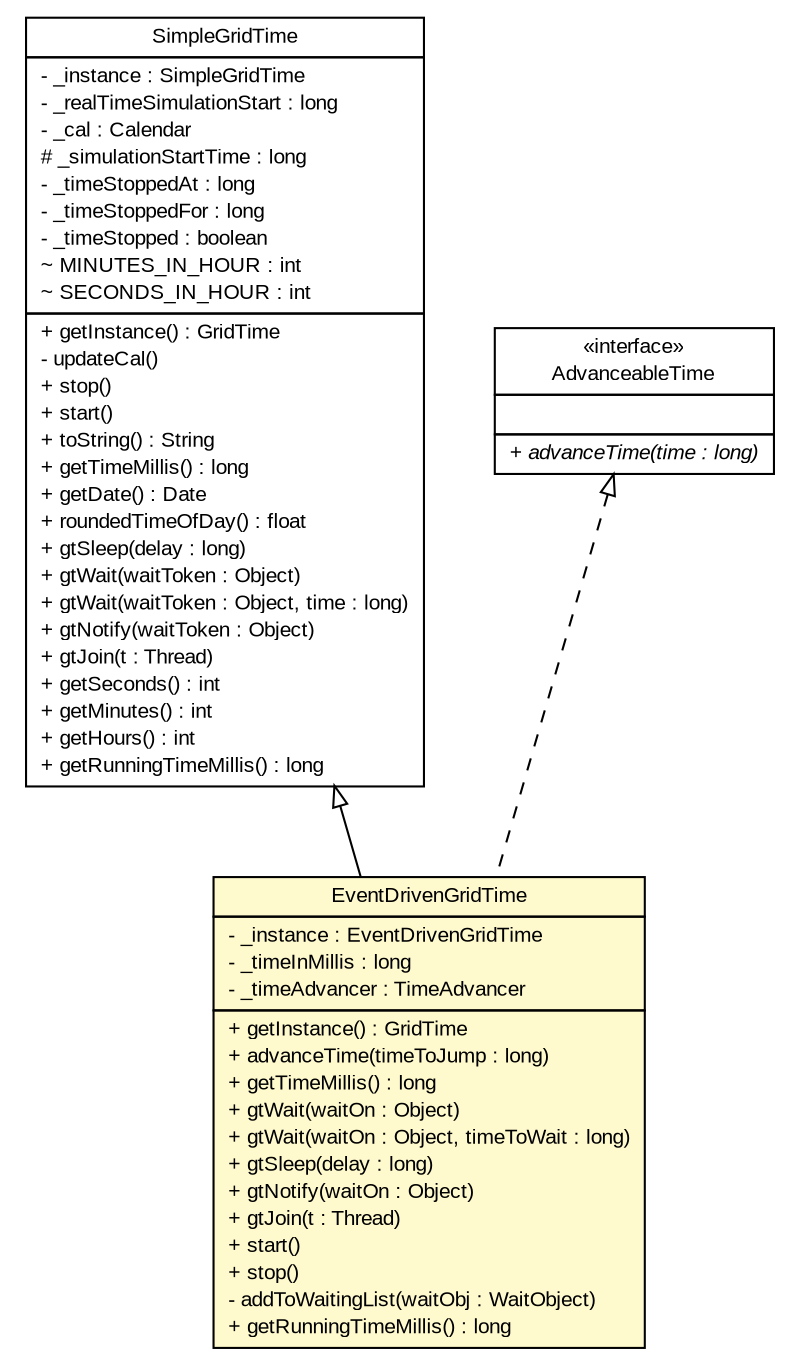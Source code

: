 #!/usr/local/bin/dot
#
# Class diagram 
# Generated by UMLGraph version R5_7_2-3-gee82a7 (http://www.umlgraph.org/)
#

digraph G {
	edge [fontname="arial",fontsize=10,labelfontname="arial",labelfontsize=10];
	node [fontname="arial",fontsize=10,shape=plaintext];
	nodesep=0.25;
	ranksep=0.5;
	// org.edg.data.replication.optorsim.time.SimpleGridTime
	c4377 [label=<<table title="org.edg.data.replication.optorsim.time.SimpleGridTime" border="0" cellborder="1" cellspacing="0" cellpadding="2" port="p" href="./SimpleGridTime.html">
		<tr><td><table border="0" cellspacing="0" cellpadding="1">
<tr><td align="center" balign="center"> SimpleGridTime </td></tr>
		</table></td></tr>
		<tr><td><table border="0" cellspacing="0" cellpadding="1">
<tr><td align="left" balign="left"> - _instance : SimpleGridTime </td></tr>
<tr><td align="left" balign="left"> - _realTimeSimulationStart : long </td></tr>
<tr><td align="left" balign="left"> - _cal : Calendar </td></tr>
<tr><td align="left" balign="left"> # _simulationStartTime : long </td></tr>
<tr><td align="left" balign="left"> - _timeStoppedAt : long </td></tr>
<tr><td align="left" balign="left"> - _timeStoppedFor : long </td></tr>
<tr><td align="left" balign="left"> - _timeStopped : boolean </td></tr>
<tr><td align="left" balign="left"> ~ MINUTES_IN_HOUR : int </td></tr>
<tr><td align="left" balign="left"> ~ SECONDS_IN_HOUR : int </td></tr>
		</table></td></tr>
		<tr><td><table border="0" cellspacing="0" cellpadding="1">
<tr><td align="left" balign="left"> + getInstance() : GridTime </td></tr>
<tr><td align="left" balign="left"> - updateCal() </td></tr>
<tr><td align="left" balign="left"> + stop() </td></tr>
<tr><td align="left" balign="left"> + start() </td></tr>
<tr><td align="left" balign="left"> + toString() : String </td></tr>
<tr><td align="left" balign="left"> + getTimeMillis() : long </td></tr>
<tr><td align="left" balign="left"> + getDate() : Date </td></tr>
<tr><td align="left" balign="left"> + roundedTimeOfDay() : float </td></tr>
<tr><td align="left" balign="left"> + gtSleep(delay : long) </td></tr>
<tr><td align="left" balign="left"> + gtWait(waitToken : Object) </td></tr>
<tr><td align="left" balign="left"> + gtWait(waitToken : Object, time : long) </td></tr>
<tr><td align="left" balign="left"> + gtNotify(waitToken : Object) </td></tr>
<tr><td align="left" balign="left"> + gtJoin(t : Thread) </td></tr>
<tr><td align="left" balign="left"> + getSeconds() : int </td></tr>
<tr><td align="left" balign="left"> + getMinutes() : int </td></tr>
<tr><td align="left" balign="left"> + getHours() : int </td></tr>
<tr><td align="left" balign="left"> + getRunningTimeMillis() : long </td></tr>
		</table></td></tr>
		</table>>, URL="./SimpleGridTime.html", fontname="arial", fontcolor="black", fontsize=10.0];
	// org.edg.data.replication.optorsim.time.EventDrivenGridTime
	c4380 [label=<<table title="org.edg.data.replication.optorsim.time.EventDrivenGridTime" border="0" cellborder="1" cellspacing="0" cellpadding="2" port="p" bgcolor="lemonChiffon" href="./EventDrivenGridTime.html">
		<tr><td><table border="0" cellspacing="0" cellpadding="1">
<tr><td align="center" balign="center"> EventDrivenGridTime </td></tr>
		</table></td></tr>
		<tr><td><table border="0" cellspacing="0" cellpadding="1">
<tr><td align="left" balign="left"> - _instance : EventDrivenGridTime </td></tr>
<tr><td align="left" balign="left"> - _timeInMillis : long </td></tr>
<tr><td align="left" balign="left"> - _timeAdvancer : TimeAdvancer </td></tr>
		</table></td></tr>
		<tr><td><table border="0" cellspacing="0" cellpadding="1">
<tr><td align="left" balign="left"> + getInstance() : GridTime </td></tr>
<tr><td align="left" balign="left"> + advanceTime(timeToJump : long) </td></tr>
<tr><td align="left" balign="left"> + getTimeMillis() : long </td></tr>
<tr><td align="left" balign="left"> + gtWait(waitOn : Object) </td></tr>
<tr><td align="left" balign="left"> + gtWait(waitOn : Object, timeToWait : long) </td></tr>
<tr><td align="left" balign="left"> + gtSleep(delay : long) </td></tr>
<tr><td align="left" balign="left"> + gtNotify(waitOn : Object) </td></tr>
<tr><td align="left" balign="left"> + gtJoin(t : Thread) </td></tr>
<tr><td align="left" balign="left"> + start() </td></tr>
<tr><td align="left" balign="left"> + stop() </td></tr>
<tr><td align="left" balign="left"> - addToWaitingList(waitObj : WaitObject) </td></tr>
<tr><td align="left" balign="left"> + getRunningTimeMillis() : long </td></tr>
		</table></td></tr>
		</table>>, URL="./EventDrivenGridTime.html", fontname="arial", fontcolor="black", fontsize=10.0];
	// org.edg.data.replication.optorsim.time.AdvanceableTime
	c4381 [label=<<table title="org.edg.data.replication.optorsim.time.AdvanceableTime" border="0" cellborder="1" cellspacing="0" cellpadding="2" port="p" href="./AdvanceableTime.html">
		<tr><td><table border="0" cellspacing="0" cellpadding="1">
<tr><td align="center" balign="center"> &#171;interface&#187; </td></tr>
<tr><td align="center" balign="center"> AdvanceableTime </td></tr>
		</table></td></tr>
		<tr><td><table border="0" cellspacing="0" cellpadding="1">
<tr><td align="left" balign="left">  </td></tr>
		</table></td></tr>
		<tr><td><table border="0" cellspacing="0" cellpadding="1">
<tr><td align="left" balign="left"><font face="arial italic" point-size="10.0"> + advanceTime(time : long) </font></td></tr>
		</table></td></tr>
		</table>>, URL="./AdvanceableTime.html", fontname="arial", fontcolor="black", fontsize=10.0];
	//org.edg.data.replication.optorsim.time.EventDrivenGridTime extends org.edg.data.replication.optorsim.time.SimpleGridTime
	c4377:p -> c4380:p [dir=back,arrowtail=empty];
	//org.edg.data.replication.optorsim.time.EventDrivenGridTime implements org.edg.data.replication.optorsim.time.AdvanceableTime
	c4381:p -> c4380:p [dir=back,arrowtail=empty,style=dashed];
}

